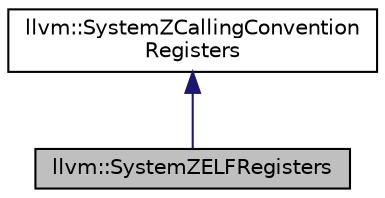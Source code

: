 digraph "llvm::SystemZELFRegisters"
{
 // LATEX_PDF_SIZE
  bgcolor="transparent";
  edge [fontname="Helvetica",fontsize="10",labelfontname="Helvetica",labelfontsize="10"];
  node [fontname="Helvetica",fontsize="10",shape=record];
  Node1 [label="llvm::SystemZELFRegisters",height=0.2,width=0.4,color="black", fillcolor="grey75", style="filled", fontcolor="black",tooltip="ELF calling convention specific use registers Particular when on zLinux in 64 bit mode."];
  Node2 -> Node1 [dir="back",color="midnightblue",fontsize="10",style="solid",fontname="Helvetica"];
  Node2 [label="llvm::SystemZCallingConvention\lRegisters",height=0.2,width=0.4,color="black",URL="$classllvm_1_1SystemZCallingConventionRegisters.html",tooltip="A SystemZ-specific class detailing special use registers particular for calling conventions."];
}
